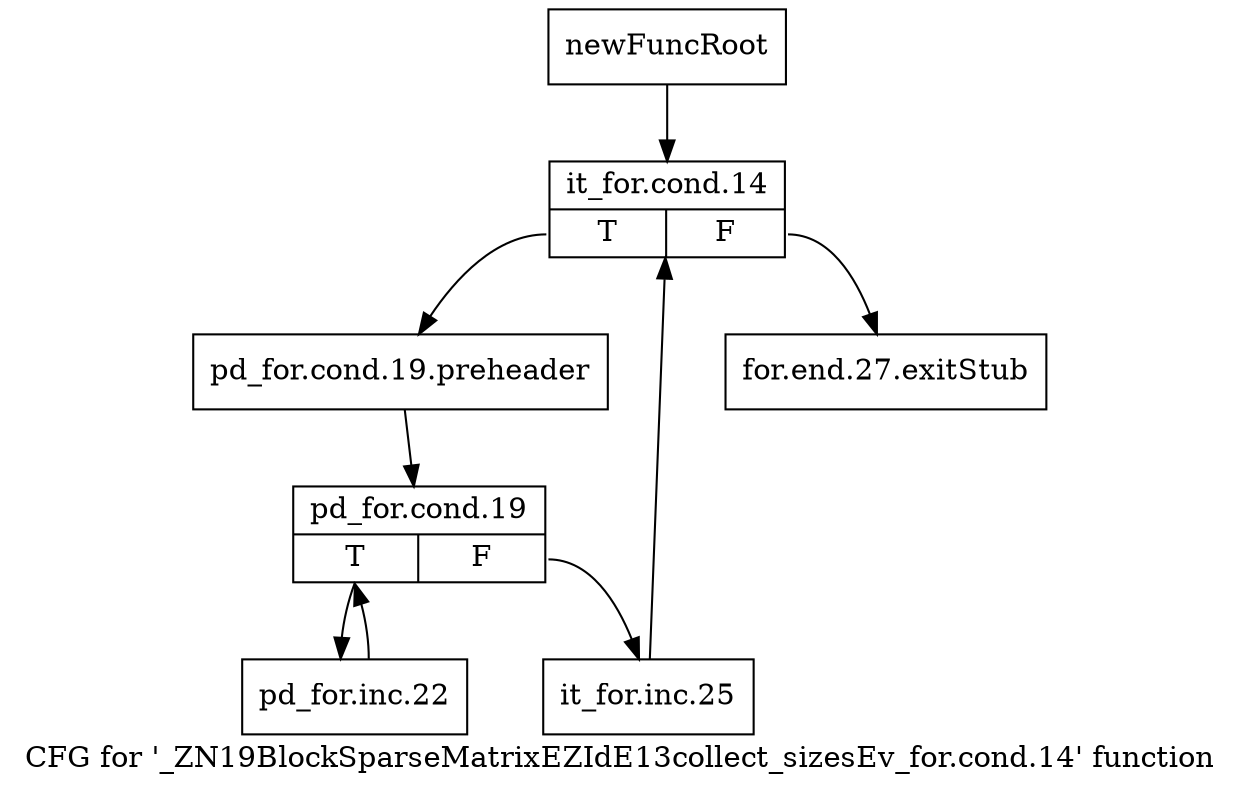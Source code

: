 digraph "CFG for '_ZN19BlockSparseMatrixEZIdE13collect_sizesEv_for.cond.14' function" {
	label="CFG for '_ZN19BlockSparseMatrixEZIdE13collect_sizesEv_for.cond.14' function";

	Node0x8b0d1c0 [shape=record,label="{newFuncRoot}"];
	Node0x8b0d1c0 -> Node0x8b0d5c0;
	Node0x8b0d210 [shape=record,label="{for.end.27.exitStub}"];
	Node0x8b0d5c0 [shape=record,label="{it_for.cond.14|{<s0>T|<s1>F}}"];
	Node0x8b0d5c0:s0 -> Node0x8b0d610;
	Node0x8b0d5c0:s1 -> Node0x8b0d210;
	Node0x8b0d610 [shape=record,label="{pd_for.cond.19.preheader}"];
	Node0x8b0d610 -> Node0x8b0d660;
	Node0x8b0d660 [shape=record,label="{pd_for.cond.19|{<s0>T|<s1>F}}"];
	Node0x8b0d660:s0 -> Node0x8b0d700;
	Node0x8b0d660:s1 -> Node0x8b0d6b0;
	Node0x8b0d6b0 [shape=record,label="{it_for.inc.25}"];
	Node0x8b0d6b0 -> Node0x8b0d5c0;
	Node0x8b0d700 [shape=record,label="{pd_for.inc.22}"];
	Node0x8b0d700 -> Node0x8b0d660;
}
